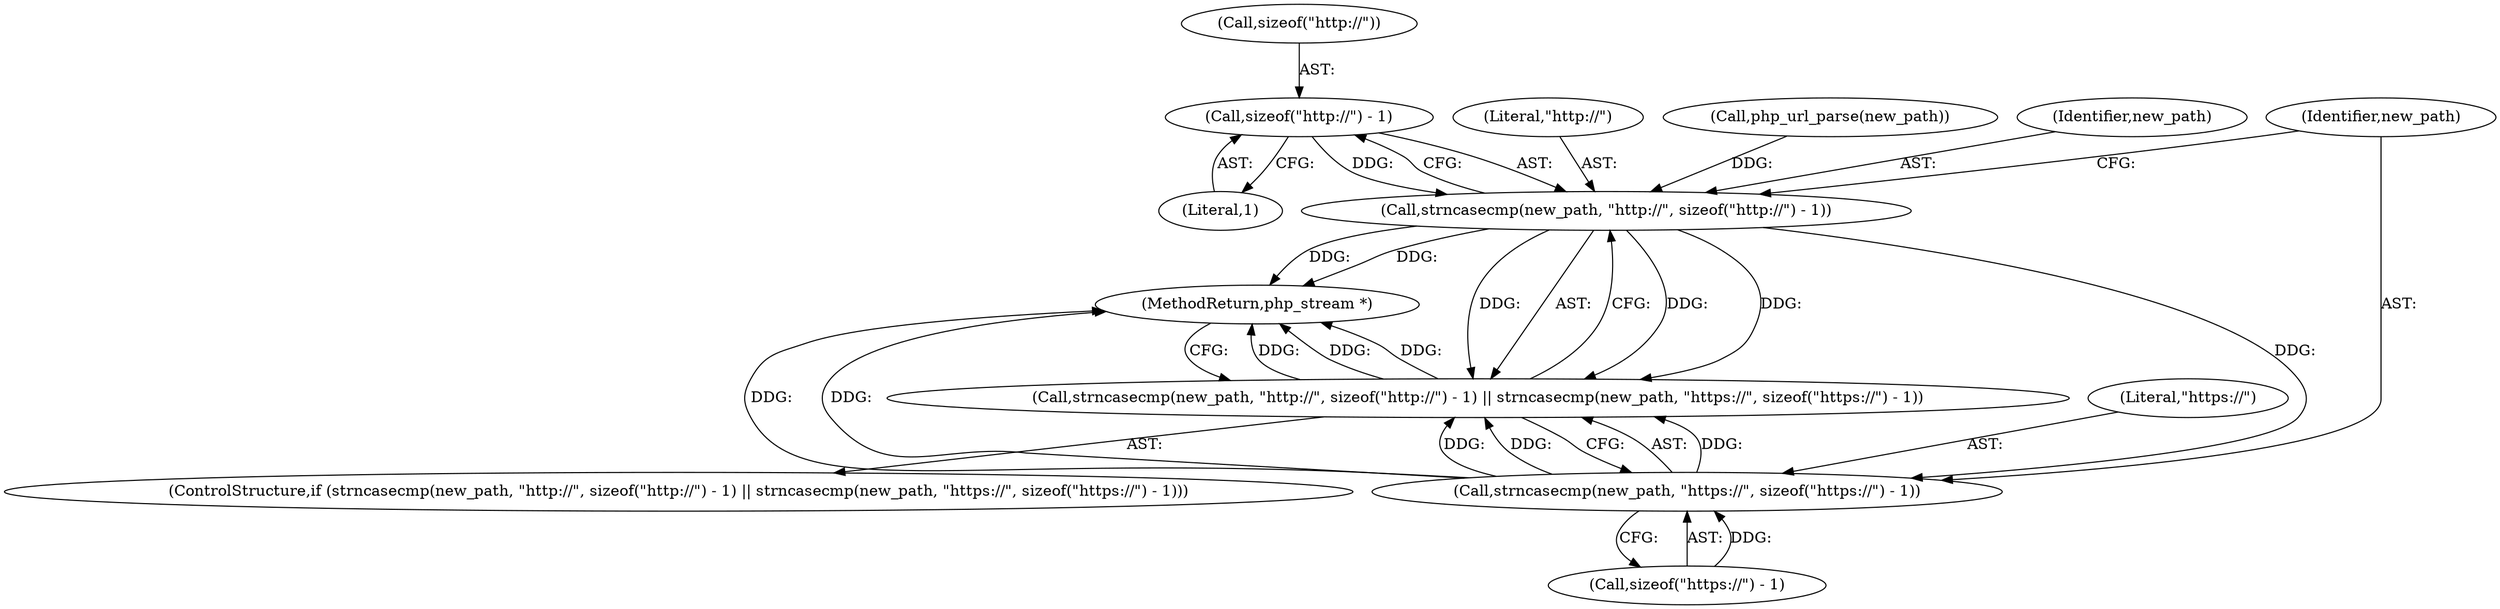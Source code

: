 digraph "0_php-src_523f230c831d7b33353203fa34aee4e92ac12bba@API" {
"1003227" [label="(Call,sizeof(\"http://\") - 1)"];
"1003224" [label="(Call,strncasecmp(new_path, \"http://\", sizeof(\"http://\") - 1))"];
"1003223" [label="(Call,strncasecmp(new_path, \"http://\", sizeof(\"http://\") - 1) || strncasecmp(new_path, \"https://\", sizeof(\"https://\") - 1))"];
"1003231" [label="(Call,strncasecmp(new_path, \"https://\", sizeof(\"https://\") - 1))"];
"1003223" [label="(Call,strncasecmp(new_path, \"http://\", sizeof(\"http://\") - 1) || strncasecmp(new_path, \"https://\", sizeof(\"https://\") - 1))"];
"1003225" [label="(Identifier,new_path)"];
"1003222" [label="(ControlStructure,if (strncasecmp(new_path, \"http://\", sizeof(\"http://\") - 1) || strncasecmp(new_path, \"https://\", sizeof(\"https://\") - 1)))"];
"1003241" [label="(MethodReturn,php_stream *)"];
"1003231" [label="(Call,strncasecmp(new_path, \"https://\", sizeof(\"https://\") - 1))"];
"1003230" [label="(Literal,1)"];
"1003233" [label="(Literal,\"https://\")"];
"1003234" [label="(Call,sizeof(\"https://\") - 1)"];
"1003224" [label="(Call,strncasecmp(new_path, \"http://\", sizeof(\"http://\") - 1))"];
"1003232" [label="(Identifier,new_path)"];
"1003227" [label="(Call,sizeof(\"http://\") - 1)"];
"1003228" [label="(Call,sizeof(\"http://\"))"];
"1003226" [label="(Literal,\"http://\")"];
"1003182" [label="(Call,php_url_parse(new_path))"];
"1003227" -> "1003224"  [label="AST: "];
"1003227" -> "1003230"  [label="CFG: "];
"1003228" -> "1003227"  [label="AST: "];
"1003230" -> "1003227"  [label="AST: "];
"1003224" -> "1003227"  [label="CFG: "];
"1003227" -> "1003224"  [label="DDG: "];
"1003224" -> "1003223"  [label="AST: "];
"1003225" -> "1003224"  [label="AST: "];
"1003226" -> "1003224"  [label="AST: "];
"1003232" -> "1003224"  [label="CFG: "];
"1003223" -> "1003224"  [label="CFG: "];
"1003224" -> "1003241"  [label="DDG: "];
"1003224" -> "1003241"  [label="DDG: "];
"1003224" -> "1003223"  [label="DDG: "];
"1003224" -> "1003223"  [label="DDG: "];
"1003224" -> "1003223"  [label="DDG: "];
"1003182" -> "1003224"  [label="DDG: "];
"1003224" -> "1003231"  [label="DDG: "];
"1003223" -> "1003222"  [label="AST: "];
"1003223" -> "1003231"  [label="CFG: "];
"1003231" -> "1003223"  [label="AST: "];
"1003241" -> "1003223"  [label="CFG: "];
"1003223" -> "1003241"  [label="DDG: "];
"1003223" -> "1003241"  [label="DDG: "];
"1003223" -> "1003241"  [label="DDG: "];
"1003231" -> "1003223"  [label="DDG: "];
"1003231" -> "1003223"  [label="DDG: "];
"1003231" -> "1003223"  [label="DDG: "];
"1003231" -> "1003234"  [label="CFG: "];
"1003232" -> "1003231"  [label="AST: "];
"1003233" -> "1003231"  [label="AST: "];
"1003234" -> "1003231"  [label="AST: "];
"1003231" -> "1003241"  [label="DDG: "];
"1003231" -> "1003241"  [label="DDG: "];
"1003234" -> "1003231"  [label="DDG: "];
}
